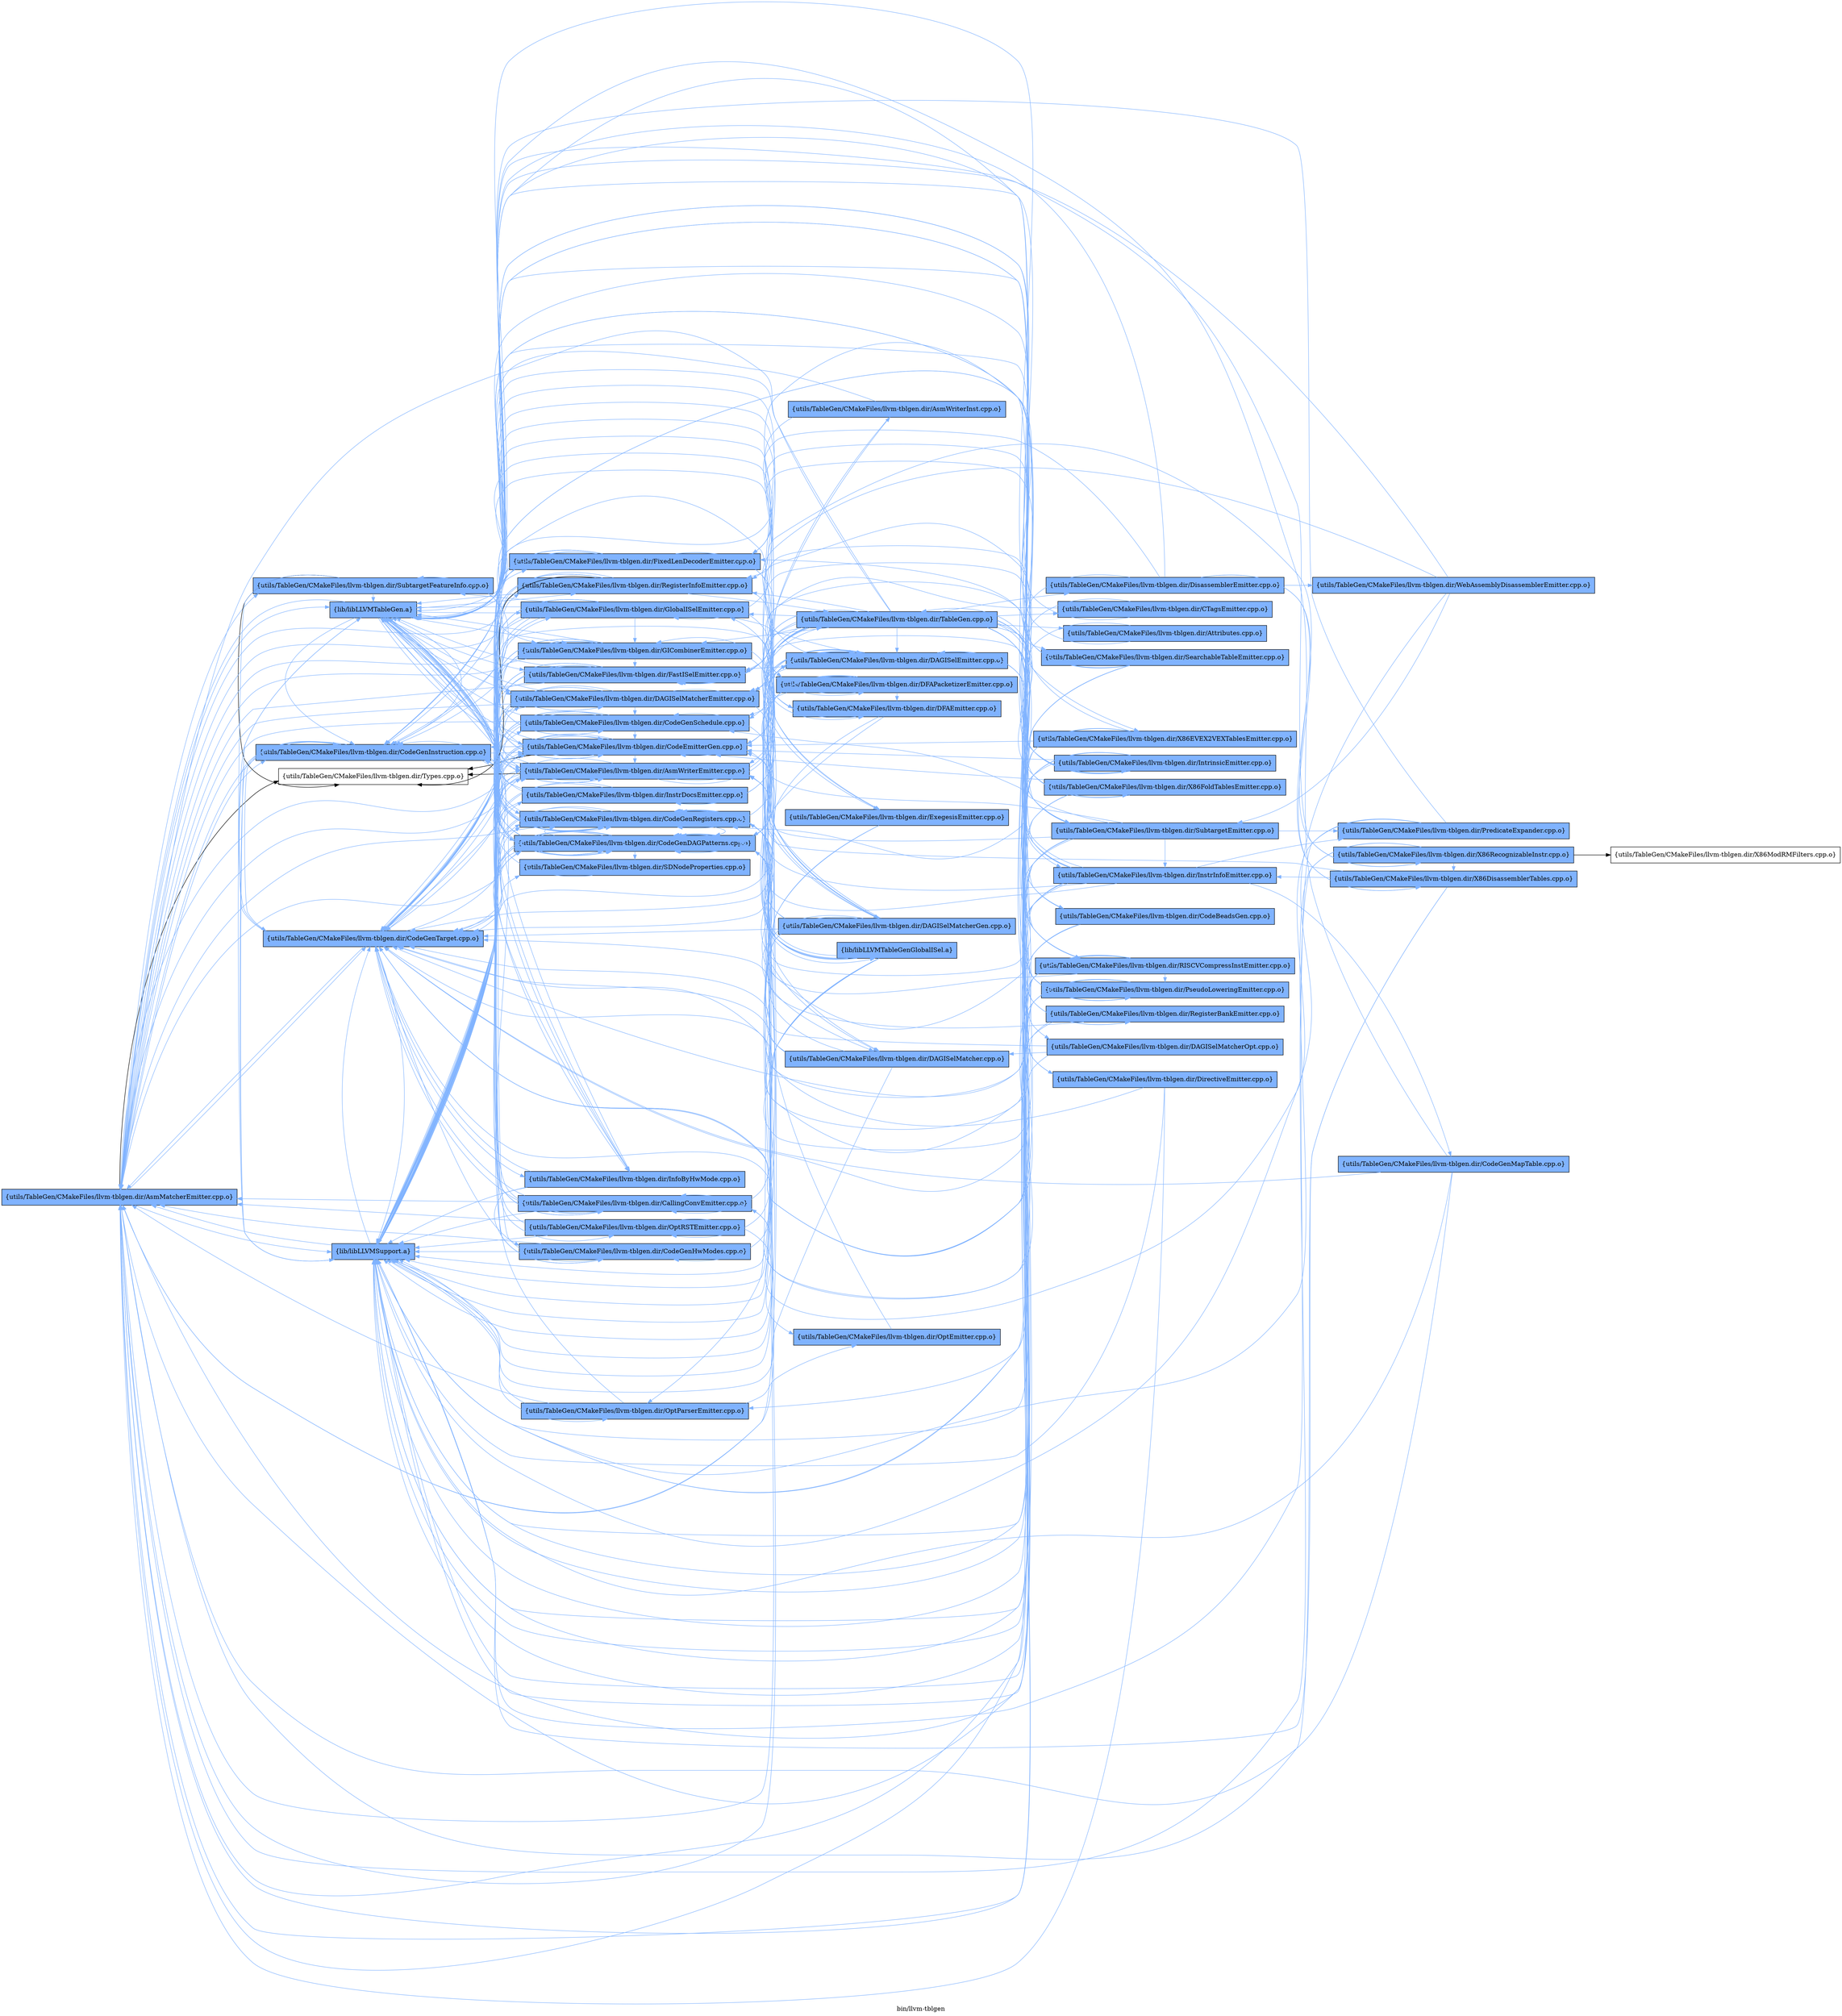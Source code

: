 digraph "bin/llvm-tblgen" {
	label="bin/llvm-tblgen";
	rankdir=LR;
	{ rank=same; Node0x5579d9d20c48;  }
	{ rank=same; Node0x5579d9d220e8; Node0x5579d9d209c8; Node0x5579d9d214b8; Node0x5579d9d20478; Node0x5579d9d20f68; Node0x5579d9d22638;  }
	{ rank=same; Node0x5579d9d24118; Node0x5579d9d1f938; Node0x5579d9d22db8; Node0x5579d9d22818; Node0x5579d9d24168; Node0x5579d9d20ce8; Node0x5579d9d20dd8; Node0x5579d9d238f8; Node0x5579d9d218c8; Node0x5579d9d1fc08; Node0x5579d9d205b8; Node0x5579d9d1f488; Node0x5579d9d21e68; Node0x5579d9d242a8; Node0x5579d9d1f528; Node0x5579d9d1ff28; Node0x5579d9d1fcf8; Node0x5579d9d1f7a8;  }
	{ rank=same; Node0x5579d9d22408; Node0x5579d9d1f9d8; Node0x5579d9d23178; Node0x5579d9d21148; Node0x5579d9d20388; Node0x5579d9d201a8; Node0x5579d9d210f8; Node0x5579d9d22bd8; Node0x5579d9d21918; Node0x5579d9d1fc58;  }
	{ rank=same; Node0x5579d9d22b88; Node0x5579d9d22ef8; Node0x5579d9d20b58; Node0x5579d9d20338; Node0x5579d9d21378; Node0x5579d9d23b78; Node0x5579d9d20a18; Node0x5579d9d22688; Node0x5579d9d22ea8; Node0x5579d9d210a8; Node0x5579d9d208d8; Node0x5579d9d23308; Node0x5579d9d23f88; Node0x5579d9d215a8; Node0x5579d9d20158;  }
	{ rank=same; Node0x5579d9d1fd98; Node0x5579d9d21dc8; Node0x5579d9d22a98; Node0x5579d9d21e18; Node0x5579d9d21698;  }

	Node0x5579d9d20c48 [shape=record,shape=box,group=1,style=filled,fillcolor="0.600000 0.5 1",label="{utils/TableGen/CMakeFiles/llvm-tblgen.dir/AsmMatcherEmitter.cpp.o}"];
	Node0x5579d9d20c48 -> Node0x5579d9d220e8[color="0.600000 0.5 1"];
	Node0x5579d9d20c48 -> Node0x5579d9d209c8[color="0.600000 0.5 1"];
	Node0x5579d9d20c48 -> Node0x5579d9d214b8[color="0.600000 0.5 1"];
	Node0x5579d9d20c48 -> Node0x5579d9d20478;
	Node0x5579d9d20c48 -> Node0x5579d9d20f68[color="0.600000 0.5 1"];
	Node0x5579d9d20c48 -> Node0x5579d9d22638[color="0.600000 0.5 1"];
	Node0x5579d9d220e8 [shape=record,shape=box,group=1,style=filled,fillcolor="0.600000 0.5 1",label="{utils/TableGen/CMakeFiles/llvm-tblgen.dir/CodeGenInstruction.cpp.o}"];
	Node0x5579d9d220e8 -> Node0x5579d9d20c48[color="0.600000 0.5 1"];
	Node0x5579d9d220e8 -> Node0x5579d9d24118[color="0.600000 0.5 1"];
	Node0x5579d9d220e8 -> Node0x5579d9d1f938[color="0.600000 0.5 1"];
	Node0x5579d9d220e8 -> Node0x5579d9d22db8[color="0.600000 0.5 1"];
	Node0x5579d9d220e8 -> Node0x5579d9d209c8[color="0.600000 0.5 1"];
	Node0x5579d9d220e8 -> Node0x5579d9d20f68[color="0.600000 0.5 1"];
	Node0x5579d9d220e8 -> Node0x5579d9d22638[color="0.600000 0.5 1"];
	Node0x5579d9d209c8 [shape=record,shape=box,group=1,style=filled,fillcolor="0.600000 0.5 1",label="{utils/TableGen/CMakeFiles/llvm-tblgen.dir/CodeGenTarget.cpp.o}"];
	Node0x5579d9d209c8 -> Node0x5579d9d20c48[color="0.600000 0.5 1"];
	Node0x5579d9d209c8 -> Node0x5579d9d22818[color="0.600000 0.5 1"];
	Node0x5579d9d209c8 -> Node0x5579d9d24118[color="0.600000 0.5 1"];
	Node0x5579d9d209c8 -> Node0x5579d9d1f938[color="0.600000 0.5 1"];
	Node0x5579d9d209c8 -> Node0x5579d9d24168[color="0.600000 0.5 1"];
	Node0x5579d9d209c8 -> Node0x5579d9d220e8[color="0.600000 0.5 1"];
	Node0x5579d9d209c8 -> Node0x5579d9d22db8[color="0.600000 0.5 1"];
	Node0x5579d9d209c8 -> Node0x5579d9d20ce8[color="0.600000 0.5 1"];
	Node0x5579d9d209c8 -> Node0x5579d9d20dd8[color="0.600000 0.5 1"];
	Node0x5579d9d209c8 -> Node0x5579d9d238f8[color="0.600000 0.5 1"];
	Node0x5579d9d209c8 -> Node0x5579d9d20f68[color="0.600000 0.5 1"];
	Node0x5579d9d209c8 -> Node0x5579d9d22638[color="0.600000 0.5 1"];
	Node0x5579d9d214b8 [shape=record,shape=box,group=1,style=filled,fillcolor="0.600000 0.5 1",label="{utils/TableGen/CMakeFiles/llvm-tblgen.dir/SubtargetFeatureInfo.cpp.o}"];
	Node0x5579d9d214b8 -> Node0x5579d9d218c8[color="0.600000 0.5 1"];
	Node0x5579d9d214b8 -> Node0x5579d9d20478;
	Node0x5579d9d214b8 -> Node0x5579d9d20f68[color="0.600000 0.5 1"];
	Node0x5579d9d214b8 -> Node0x5579d9d22638[color="0.600000 0.5 1"];
	Node0x5579d9d20478 [shape=record,shape=box,group=0,label="{utils/TableGen/CMakeFiles/llvm-tblgen.dir/Types.cpp.o}"];
	Node0x5579d9d20f68 [shape=record,shape=box,group=1,style=filled,fillcolor="0.600000 0.5 1",label="{lib/libLLVMSupport.a}"];
	Node0x5579d9d20f68 -> Node0x5579d9d20c48[color="0.600000 0.5 1"];
	Node0x5579d9d20f68 -> Node0x5579d9d22db8[color="0.600000 0.5 1"];
	Node0x5579d9d20f68 -> Node0x5579d9d209c8[color="0.600000 0.5 1"];
	Node0x5579d9d20f68 -> Node0x5579d9d1fc08[color="0.600000 0.5 1"];
	Node0x5579d9d20f68 -> Node0x5579d9d205b8[color="0.600000 0.5 1"];
	Node0x5579d9d20f68 -> Node0x5579d9d1f488[color="0.600000 0.5 1"];
	Node0x5579d9d20f68 -> Node0x5579d9d218c8[color="0.600000 0.5 1"];
	Node0x5579d9d20f68 -> Node0x5579d9d1f938[color="0.600000 0.5 1"];
	Node0x5579d9d20f68 -> Node0x5579d9d24118[color="0.600000 0.5 1"];
	Node0x5579d9d20f68 -> Node0x5579d9d21e68[color="0.600000 0.5 1"];
	Node0x5579d9d20f68 -> Node0x5579d9d242a8[color="0.600000 0.5 1"];
	Node0x5579d9d22638 [shape=record,shape=box,group=1,style=filled,fillcolor="0.600000 0.5 1",label="{lib/libLLVMTableGen.a}"];
	Node0x5579d9d22638 -> Node0x5579d9d218c8[color="0.600000 0.5 1"];
	Node0x5579d9d22638 -> Node0x5579d9d20f68[color="0.600000 0.5 1"];
	Node0x5579d9d22638 -> Node0x5579d9d220e8[color="0.600000 0.5 1"];
	Node0x5579d9d22638 -> Node0x5579d9d20c48[color="0.600000 0.5 1"];
	Node0x5579d9d22638 -> Node0x5579d9d22db8[color="0.600000 0.5 1"];
	Node0x5579d9d22638 -> Node0x5579d9d1fc08[color="0.600000 0.5 1"];
	Node0x5579d9d22638 -> Node0x5579d9d1f528[color="0.600000 0.5 1"];
	Node0x5579d9d22638 -> Node0x5579d9d1ff28[color="0.600000 0.5 1"];
	Node0x5579d9d22638 -> Node0x5579d9d205b8[color="0.600000 0.5 1"];
	Node0x5579d9d22638 -> Node0x5579d9d24118[color="0.600000 0.5 1"];
	Node0x5579d9d22638 -> Node0x5579d9d1f938[color="0.600000 0.5 1"];
	Node0x5579d9d22638 -> Node0x5579d9d1fcf8[color="0.600000 0.5 1"];
	Node0x5579d9d22638 -> Node0x5579d9d21e68[color="0.600000 0.5 1"];
	Node0x5579d9d22638 -> Node0x5579d9d1f7a8[color="0.600000 0.5 1"];
	Node0x5579d9d218c8 [shape=record,shape=box,group=1,style=filled,fillcolor="0.600000 0.5 1",label="{utils/TableGen/CMakeFiles/llvm-tblgen.dir/AsmWriterEmitter.cpp.o}"];
	Node0x5579d9d218c8 -> Node0x5579d9d20c48[color="0.600000 0.5 1"];
	Node0x5579d9d218c8 -> Node0x5579d9d22408[color="0.600000 0.5 1"];
	Node0x5579d9d218c8 -> Node0x5579d9d220e8[color="0.600000 0.5 1"];
	Node0x5579d9d218c8 -> Node0x5579d9d22db8[color="0.600000 0.5 1"];
	Node0x5579d9d218c8 -> Node0x5579d9d209c8[color="0.600000 0.5 1"];
	Node0x5579d9d218c8 -> Node0x5579d9d1f9d8[color="0.600000 0.5 1"];
	Node0x5579d9d218c8 -> Node0x5579d9d20478;
	Node0x5579d9d218c8 -> Node0x5579d9d20f68[color="0.600000 0.5 1"];
	Node0x5579d9d218c8 -> Node0x5579d9d22638[color="0.600000 0.5 1"];
	Node0x5579d9d22408 [shape=record,shape=box,group=1,style=filled,fillcolor="0.600000 0.5 1",label="{utils/TableGen/CMakeFiles/llvm-tblgen.dir/AsmWriterInst.cpp.o}"];
	Node0x5579d9d22408 -> Node0x5579d9d20c48[color="0.600000 0.5 1"];
	Node0x5579d9d22408 -> Node0x5579d9d220e8[color="0.600000 0.5 1"];
	Node0x5579d9d22408 -> Node0x5579d9d22638[color="0.600000 0.5 1"];
	Node0x5579d9d22db8 [shape=record,shape=box,group=1,style=filled,fillcolor="0.600000 0.5 1",label="{utils/TableGen/CMakeFiles/llvm-tblgen.dir/CodeGenRegisters.cpp.o}"];
	Node0x5579d9d22db8 -> Node0x5579d9d20c48[color="0.600000 0.5 1"];
	Node0x5579d9d22db8 -> Node0x5579d9d218c8[color="0.600000 0.5 1"];
	Node0x5579d9d22db8 -> Node0x5579d9d24118[color="0.600000 0.5 1"];
	Node0x5579d9d22db8 -> Node0x5579d9d1f938[color="0.600000 0.5 1"];
	Node0x5579d9d22db8 -> Node0x5579d9d20dd8[color="0.600000 0.5 1"];
	Node0x5579d9d22db8 -> Node0x5579d9d20f68[color="0.600000 0.5 1"];
	Node0x5579d9d22db8 -> Node0x5579d9d22638[color="0.600000 0.5 1"];
	Node0x5579d9d1f9d8 [shape=record,shape=box,group=1,style=filled,fillcolor="0.600000 0.5 1",label="{utils/TableGen/CMakeFiles/llvm-tblgen.dir/TableGen.cpp.o}"];
	Node0x5579d9d1f9d8 -> Node0x5579d9d20c48[color="0.600000 0.5 1"];
	Node0x5579d9d1f9d8 -> Node0x5579d9d218c8[color="0.600000 0.5 1"];
	Node0x5579d9d1f9d8 -> Node0x5579d9d22b88[color="0.600000 0.5 1"];
	Node0x5579d9d1f9d8 -> Node0x5579d9d22818[color="0.600000 0.5 1"];
	Node0x5579d9d1f9d8 -> Node0x5579d9d22ef8[color="0.600000 0.5 1"];
	Node0x5579d9d1f9d8 -> Node0x5579d9d24118[color="0.600000 0.5 1"];
	Node0x5579d9d1f9d8 -> Node0x5579d9d209c8[color="0.600000 0.5 1"];
	Node0x5579d9d1f9d8 -> Node0x5579d9d21148[color="0.600000 0.5 1"];
	Node0x5579d9d1f9d8 -> Node0x5579d9d1fc08[color="0.600000 0.5 1"];
	Node0x5579d9d1f9d8 -> Node0x5579d9d21918[color="0.600000 0.5 1"];
	Node0x5579d9d1f9d8 -> Node0x5579d9d210f8[color="0.600000 0.5 1"];
	Node0x5579d9d1f9d8 -> Node0x5579d9d20b58[color="0.600000 0.5 1"];
	Node0x5579d9d1f9d8 -> Node0x5579d9d20338[color="0.600000 0.5 1"];
	Node0x5579d9d1f9d8 -> Node0x5579d9d1fc58[color="0.600000 0.5 1"];
	Node0x5579d9d1f9d8 -> Node0x5579d9d1f528[color="0.600000 0.5 1"];
	Node0x5579d9d1f9d8 -> Node0x5579d9d1ff28[color="0.600000 0.5 1"];
	Node0x5579d9d1f9d8 -> Node0x5579d9d205b8[color="0.600000 0.5 1"];
	Node0x5579d9d1f9d8 -> Node0x5579d9d21378[color="0.600000 0.5 1"];
	Node0x5579d9d1f9d8 -> Node0x5579d9d242a8[color="0.600000 0.5 1"];
	Node0x5579d9d1f9d8 -> Node0x5579d9d23b78[color="0.600000 0.5 1"];
	Node0x5579d9d1f9d8 -> Node0x5579d9d1f488[color="0.600000 0.5 1"];
	Node0x5579d9d1f9d8 -> Node0x5579d9d1fcf8[color="0.600000 0.5 1"];
	Node0x5579d9d1f9d8 -> Node0x5579d9d20a18[color="0.600000 0.5 1"];
	Node0x5579d9d1f9d8 -> Node0x5579d9d22688[color="0.600000 0.5 1"];
	Node0x5579d9d1f9d8 -> Node0x5579d9d22ea8[color="0.600000 0.5 1"];
	Node0x5579d9d1f9d8 -> Node0x5579d9d21e68[color="0.600000 0.5 1"];
	Node0x5579d9d1f9d8 -> Node0x5579d9d210a8[color="0.600000 0.5 1"];
	Node0x5579d9d1f9d8 -> Node0x5579d9d208d8[color="0.600000 0.5 1"];
	Node0x5579d9d1f9d8 -> Node0x5579d9d23308[color="0.600000 0.5 1"];
	Node0x5579d9d1f9d8 -> Node0x5579d9d23f88[color="0.600000 0.5 1"];
	Node0x5579d9d1f9d8 -> Node0x5579d9d215a8[color="0.600000 0.5 1"];
	Node0x5579d9d1f9d8 -> Node0x5579d9d20f68[color="0.600000 0.5 1"];
	Node0x5579d9d1f9d8 -> Node0x5579d9d22638[color="0.600000 0.5 1"];
	Node0x5579d9d22b88 [shape=record,shape=box,group=1,style=filled,fillcolor="0.600000 0.5 1",label="{utils/TableGen/CMakeFiles/llvm-tblgen.dir/Attributes.cpp.o}"];
	Node0x5579d9d22b88 -> Node0x5579d9d20f68[color="0.600000 0.5 1"];
	Node0x5579d9d22b88 -> Node0x5579d9d22638[color="0.600000 0.5 1"];
	Node0x5579d9d22818 [shape=record,shape=box,group=1,style=filled,fillcolor="0.600000 0.5 1",label="{utils/TableGen/CMakeFiles/llvm-tblgen.dir/CallingConvEmitter.cpp.o}"];
	Node0x5579d9d22818 -> Node0x5579d9d20c48[color="0.600000 0.5 1"];
	Node0x5579d9d22818 -> Node0x5579d9d209c8[color="0.600000 0.5 1"];
	Node0x5579d9d22818 -> Node0x5579d9d20f68[color="0.600000 0.5 1"];
	Node0x5579d9d22818 -> Node0x5579d9d22638[color="0.600000 0.5 1"];
	Node0x5579d9d22ef8 [shape=record,shape=box,group=1,style=filled,fillcolor="0.600000 0.5 1",label="{utils/TableGen/CMakeFiles/llvm-tblgen.dir/CodeBeadsGen.cpp.o}"];
	Node0x5579d9d22ef8 -> Node0x5579d9d209c8[color="0.600000 0.5 1"];
	Node0x5579d9d22ef8 -> Node0x5579d9d20f68[color="0.600000 0.5 1"];
	Node0x5579d9d22ef8 -> Node0x5579d9d22638[color="0.600000 0.5 1"];
	Node0x5579d9d24118 [shape=record,shape=box,group=1,style=filled,fillcolor="0.600000 0.5 1",label="{utils/TableGen/CMakeFiles/llvm-tblgen.dir/CodeEmitterGen.cpp.o}"];
	Node0x5579d9d24118 -> Node0x5579d9d20c48[color="0.600000 0.5 1"];
	Node0x5579d9d24118 -> Node0x5579d9d218c8[color="0.600000 0.5 1"];
	Node0x5579d9d24118 -> Node0x5579d9d220e8[color="0.600000 0.5 1"];
	Node0x5579d9d24118 -> Node0x5579d9d209c8[color="0.600000 0.5 1"];
	Node0x5579d9d24118 -> Node0x5579d9d20dd8[color="0.600000 0.5 1"];
	Node0x5579d9d24118 -> Node0x5579d9d214b8[color="0.600000 0.5 1"];
	Node0x5579d9d24118 -> Node0x5579d9d20478;
	Node0x5579d9d24118 -> Node0x5579d9d20f68[color="0.600000 0.5 1"];
	Node0x5579d9d24118 -> Node0x5579d9d22638[color="0.600000 0.5 1"];
	Node0x5579d9d20dd8 [shape=record,shape=box,group=1,style=filled,fillcolor="0.600000 0.5 1",label="{utils/TableGen/CMakeFiles/llvm-tblgen.dir/InfoByHwMode.cpp.o}"];
	Node0x5579d9d20dd8 -> Node0x5579d9d24168[color="0.600000 0.5 1"];
	Node0x5579d9d20dd8 -> Node0x5579d9d209c8[color="0.600000 0.5 1"];
	Node0x5579d9d20dd8 -> Node0x5579d9d20f68[color="0.600000 0.5 1"];
	Node0x5579d9d20dd8 -> Node0x5579d9d22638[color="0.600000 0.5 1"];
	Node0x5579d9d1f938 [shape=record,shape=box,group=1,style=filled,fillcolor="0.600000 0.5 1",label="{utils/TableGen/CMakeFiles/llvm-tblgen.dir/CodeGenDAGPatterns.cpp.o}"];
	Node0x5579d9d1f938 -> Node0x5579d9d20c48[color="0.600000 0.5 1"];
	Node0x5579d9d1f938 -> Node0x5579d9d218c8[color="0.600000 0.5 1"];
	Node0x5579d9d1f938 -> Node0x5579d9d22818[color="0.600000 0.5 1"];
	Node0x5579d9d1f938 -> Node0x5579d9d24118[color="0.600000 0.5 1"];
	Node0x5579d9d1f938 -> Node0x5579d9d220e8[color="0.600000 0.5 1"];
	Node0x5579d9d1f938 -> Node0x5579d9d22db8[color="0.600000 0.5 1"];
	Node0x5579d9d1f938 -> Node0x5579d9d209c8[color="0.600000 0.5 1"];
	Node0x5579d9d1f938 -> Node0x5579d9d20dd8[color="0.600000 0.5 1"];
	Node0x5579d9d1f938 -> Node0x5579d9d238f8[color="0.600000 0.5 1"];
	Node0x5579d9d1f938 -> Node0x5579d9d20f68[color="0.600000 0.5 1"];
	Node0x5579d9d1f938 -> Node0x5579d9d22638[color="0.600000 0.5 1"];
	Node0x5579d9d238f8 [shape=record,shape=box,group=1,style=filled,fillcolor="0.600000 0.5 1",label="{utils/TableGen/CMakeFiles/llvm-tblgen.dir/SDNodeProperties.cpp.o}"];
	Node0x5579d9d238f8 -> Node0x5579d9d22638[color="0.600000 0.5 1"];
	Node0x5579d9d24168 [shape=record,shape=box,group=1,style=filled,fillcolor="0.600000 0.5 1",label="{utils/TableGen/CMakeFiles/llvm-tblgen.dir/CodeGenHwModes.cpp.o}"];
	Node0x5579d9d24168 -> Node0x5579d9d20c48[color="0.600000 0.5 1"];
	Node0x5579d9d24168 -> Node0x5579d9d20f68[color="0.600000 0.5 1"];
	Node0x5579d9d24168 -> Node0x5579d9d22638[color="0.600000 0.5 1"];
	Node0x5579d9d21e18 [shape=record,shape=box,group=1,style=filled,fillcolor="0.600000 0.5 1",label="{utils/TableGen/CMakeFiles/llvm-tblgen.dir/CodeGenMapTable.cpp.o}"];
	Node0x5579d9d21e18 -> Node0x5579d9d20c48[color="0.600000 0.5 1"];
	Node0x5579d9d21e18 -> Node0x5579d9d209c8[color="0.600000 0.5 1"];
	Node0x5579d9d21e18 -> Node0x5579d9d20f68[color="0.600000 0.5 1"];
	Node0x5579d9d21e18 -> Node0x5579d9d22638[color="0.600000 0.5 1"];
	Node0x5579d9d20ce8 [shape=record,shape=box,group=1,style=filled,fillcolor="0.600000 0.5 1",label="{utils/TableGen/CMakeFiles/llvm-tblgen.dir/CodeGenSchedule.cpp.o}"];
	Node0x5579d9d20ce8 -> Node0x5579d9d20c48[color="0.600000 0.5 1"];
	Node0x5579d9d20ce8 -> Node0x5579d9d218c8[color="0.600000 0.5 1"];
	Node0x5579d9d20ce8 -> Node0x5579d9d22818[color="0.600000 0.5 1"];
	Node0x5579d9d20ce8 -> Node0x5579d9d24118[color="0.600000 0.5 1"];
	Node0x5579d9d20ce8 -> Node0x5579d9d1f938[color="0.600000 0.5 1"];
	Node0x5579d9d20ce8 -> Node0x5579d9d22db8[color="0.600000 0.5 1"];
	Node0x5579d9d20ce8 -> Node0x5579d9d209c8[color="0.600000 0.5 1"];
	Node0x5579d9d20ce8 -> Node0x5579d9d20f68[color="0.600000 0.5 1"];
	Node0x5579d9d20ce8 -> Node0x5579d9d22638[color="0.600000 0.5 1"];
	Node0x5579d9d21148 [shape=record,shape=box,group=1,style=filled,fillcolor="0.600000 0.5 1",label="{utils/TableGen/CMakeFiles/llvm-tblgen.dir/DAGISelEmitter.cpp.o}"];
	Node0x5579d9d21148 -> Node0x5579d9d24118[color="0.600000 0.5 1"];
	Node0x5579d9d21148 -> Node0x5579d9d1f938[color="0.600000 0.5 1"];
	Node0x5579d9d21148 -> Node0x5579d9d209c8[color="0.600000 0.5 1"];
	Node0x5579d9d21148 -> Node0x5579d9d1fc08[color="0.600000 0.5 1"];
	Node0x5579d9d21148 -> Node0x5579d9d20388[color="0.600000 0.5 1"];
	Node0x5579d9d21148 -> Node0x5579d9d20158[color="0.600000 0.5 1"];
	Node0x5579d9d21148 -> Node0x5579d9d23178[color="0.600000 0.5 1"];
	Node0x5579d9d21148 -> Node0x5579d9d20f68[color="0.600000 0.5 1"];
	Node0x5579d9d21148 -> Node0x5579d9d22638[color="0.600000 0.5 1"];
	Node0x5579d9d1fc08 [shape=record,shape=box,group=1,style=filled,fillcolor="0.600000 0.5 1",label="{utils/TableGen/CMakeFiles/llvm-tblgen.dir/DAGISelMatcherEmitter.cpp.o}"];
	Node0x5579d9d1fc08 -> Node0x5579d9d20c48[color="0.600000 0.5 1"];
	Node0x5579d9d1fc08 -> Node0x5579d9d218c8[color="0.600000 0.5 1"];
	Node0x5579d9d1fc08 -> Node0x5579d9d1f938[color="0.600000 0.5 1"];
	Node0x5579d9d1fc08 -> Node0x5579d9d24168[color="0.600000 0.5 1"];
	Node0x5579d9d1fc08 -> Node0x5579d9d20ce8[color="0.600000 0.5 1"];
	Node0x5579d9d1fc08 -> Node0x5579d9d209c8[color="0.600000 0.5 1"];
	Node0x5579d9d1fc08 -> Node0x5579d9d23178[color="0.600000 0.5 1"];
	Node0x5579d9d1fc08 -> Node0x5579d9d20f68[color="0.600000 0.5 1"];
	Node0x5579d9d1fc08 -> Node0x5579d9d22638[color="0.600000 0.5 1"];
	Node0x5579d9d20388 [shape=record,shape=box,group=1,style=filled,fillcolor="0.600000 0.5 1",label="{utils/TableGen/CMakeFiles/llvm-tblgen.dir/DAGISelMatcherGen.cpp.o}"];
	Node0x5579d9d20388 -> Node0x5579d9d20c48[color="0.600000 0.5 1"];
	Node0x5579d9d20388 -> Node0x5579d9d24118[color="0.600000 0.5 1"];
	Node0x5579d9d20388 -> Node0x5579d9d1f938[color="0.600000 0.5 1"];
	Node0x5579d9d20388 -> Node0x5579d9d220e8[color="0.600000 0.5 1"];
	Node0x5579d9d20388 -> Node0x5579d9d22db8[color="0.600000 0.5 1"];
	Node0x5579d9d20388 -> Node0x5579d9d209c8[color="0.600000 0.5 1"];
	Node0x5579d9d20388 -> Node0x5579d9d21148[color="0.600000 0.5 1"];
	Node0x5579d9d20388 -> Node0x5579d9d23178[color="0.600000 0.5 1"];
	Node0x5579d9d20388 -> Node0x5579d9d20f68[color="0.600000 0.5 1"];
	Node0x5579d9d20388 -> Node0x5579d9d22638[color="0.600000 0.5 1"];
	Node0x5579d9d20158 [shape=record,shape=box,group=1,style=filled,fillcolor="0.600000 0.5 1",label="{utils/TableGen/CMakeFiles/llvm-tblgen.dir/DAGISelMatcherOpt.cpp.o}"];
	Node0x5579d9d20158 -> Node0x5579d9d1f938[color="0.600000 0.5 1"];
	Node0x5579d9d20158 -> Node0x5579d9d23178[color="0.600000 0.5 1"];
	Node0x5579d9d20158 -> Node0x5579d9d20f68[color="0.600000 0.5 1"];
	Node0x5579d9d23178 [shape=record,shape=box,group=1,style=filled,fillcolor="0.600000 0.5 1",label="{utils/TableGen/CMakeFiles/llvm-tblgen.dir/DAGISelMatcher.cpp.o}"];
	Node0x5579d9d23178 -> Node0x5579d9d1f938[color="0.600000 0.5 1"];
	Node0x5579d9d23178 -> Node0x5579d9d22db8[color="0.600000 0.5 1"];
	Node0x5579d9d23178 -> Node0x5579d9d209c8[color="0.600000 0.5 1"];
	Node0x5579d9d23178 -> Node0x5579d9d20f68[color="0.600000 0.5 1"];
	Node0x5579d9d21918 [shape=record,shape=box,group=1,style=filled,fillcolor="0.600000 0.5 1",label="{utils/TableGen/CMakeFiles/llvm-tblgen.dir/DFAEmitter.cpp.o}"];
	Node0x5579d9d21918 -> Node0x5579d9d1f938[color="0.600000 0.5 1"];
	Node0x5579d9d21918 -> Node0x5579d9d20f68[color="0.600000 0.5 1"];
	Node0x5579d9d21918 -> Node0x5579d9d22638[color="0.600000 0.5 1"];
	Node0x5579d9d210f8 [shape=record,shape=box,group=1,style=filled,fillcolor="0.600000 0.5 1",label="{utils/TableGen/CMakeFiles/llvm-tblgen.dir/DFAPacketizerEmitter.cpp.o}"];
	Node0x5579d9d210f8 -> Node0x5579d9d1f938[color="0.600000 0.5 1"];
	Node0x5579d9d210f8 -> Node0x5579d9d22db8[color="0.600000 0.5 1"];
	Node0x5579d9d210f8 -> Node0x5579d9d20ce8[color="0.600000 0.5 1"];
	Node0x5579d9d210f8 -> Node0x5579d9d209c8[color="0.600000 0.5 1"];
	Node0x5579d9d210f8 -> Node0x5579d9d21918[color="0.600000 0.5 1"];
	Node0x5579d9d210f8 -> Node0x5579d9d20f68[color="0.600000 0.5 1"];
	Node0x5579d9d210f8 -> Node0x5579d9d22638[color="0.600000 0.5 1"];
	Node0x5579d9d20b58 [shape=record,shape=box,group=1,style=filled,fillcolor="0.600000 0.5 1",label="{utils/TableGen/CMakeFiles/llvm-tblgen.dir/DirectiveEmitter.cpp.o}"];
	Node0x5579d9d20b58 -> Node0x5579d9d20c48[color="0.600000 0.5 1"];
	Node0x5579d9d20b58 -> Node0x5579d9d1f938[color="0.600000 0.5 1"];
	Node0x5579d9d20b58 -> Node0x5579d9d20f68[color="0.600000 0.5 1"];
	Node0x5579d9d20b58 -> Node0x5579d9d22638[color="0.600000 0.5 1"];
	Node0x5579d9d20338 [shape=record,shape=box,group=1,style=filled,fillcolor="0.600000 0.5 1",label="{utils/TableGen/CMakeFiles/llvm-tblgen.dir/DisassemblerEmitter.cpp.o}"];
	Node0x5579d9d20338 -> Node0x5579d9d209c8[color="0.600000 0.5 1"];
	Node0x5579d9d20338 -> Node0x5579d9d1f7a8[color="0.600000 0.5 1"];
	Node0x5579d9d20338 -> Node0x5579d9d1fd98[color="0.600000 0.5 1"];
	Node0x5579d9d20338 -> Node0x5579d9d21dc8[color="0.600000 0.5 1"];
	Node0x5579d9d20338 -> Node0x5579d9d22a98[color="0.600000 0.5 1"];
	Node0x5579d9d20338 -> Node0x5579d9d22638[color="0.600000 0.5 1"];
	Node0x5579d9d1f7a8 [shape=record,shape=box,group=1,style=filled,fillcolor="0.600000 0.5 1",label="{utils/TableGen/CMakeFiles/llvm-tblgen.dir/FixedLenDecoderEmitter.cpp.o}"];
	Node0x5579d9d1f7a8 -> Node0x5579d9d20c48[color="0.600000 0.5 1"];
	Node0x5579d9d1f7a8 -> Node0x5579d9d218c8[color="0.600000 0.5 1"];
	Node0x5579d9d1f7a8 -> Node0x5579d9d22818[color="0.600000 0.5 1"];
	Node0x5579d9d1f7a8 -> Node0x5579d9d24118[color="0.600000 0.5 1"];
	Node0x5579d9d1f7a8 -> Node0x5579d9d220e8[color="0.600000 0.5 1"];
	Node0x5579d9d1f7a8 -> Node0x5579d9d22db8[color="0.600000 0.5 1"];
	Node0x5579d9d1f7a8 -> Node0x5579d9d20ce8[color="0.600000 0.5 1"];
	Node0x5579d9d1f7a8 -> Node0x5579d9d209c8[color="0.600000 0.5 1"];
	Node0x5579d9d1f7a8 -> Node0x5579d9d21918[color="0.600000 0.5 1"];
	Node0x5579d9d1f7a8 -> Node0x5579d9d1fc58[color="0.600000 0.5 1"];
	Node0x5579d9d1f7a8 -> Node0x5579d9d20dd8[color="0.600000 0.5 1"];
	Node0x5579d9d1f7a8 -> Node0x5579d9d20f68[color="0.600000 0.5 1"];
	Node0x5579d9d1f7a8 -> Node0x5579d9d22638[color="0.600000 0.5 1"];
	Node0x5579d9d1fd98 [shape=record,shape=box,group=1,style=filled,fillcolor="0.600000 0.5 1",label="{utils/TableGen/CMakeFiles/llvm-tblgen.dir/X86DisassemblerTables.cpp.o}"];
	Node0x5579d9d1fd98 -> Node0x5579d9d20c48[color="0.600000 0.5 1"];
	Node0x5579d9d1fd98 -> Node0x5579d9d218c8[color="0.600000 0.5 1"];
	Node0x5579d9d1fd98 -> Node0x5579d9d21378[color="0.600000 0.5 1"];
	Node0x5579d9d1fd98 -> Node0x5579d9d21e68[color="0.600000 0.5 1"];
	Node0x5579d9d1fd98 -> Node0x5579d9d20f68[color="0.600000 0.5 1"];
	Node0x5579d9d21dc8 [shape=record,shape=box,group=1,style=filled,fillcolor="0.600000 0.5 1",label="{utils/TableGen/CMakeFiles/llvm-tblgen.dir/X86RecognizableInstr.cpp.o}"];
	Node0x5579d9d21dc8 -> Node0x5579d9d20c48[color="0.600000 0.5 1"];
	Node0x5579d9d21dc8 -> Node0x5579d9d1fd98[color="0.600000 0.5 1"];
	Node0x5579d9d21dc8 -> Node0x5579d9d239e8;
	Node0x5579d9d21dc8 -> Node0x5579d9d20f68[color="0.600000 0.5 1"];
	Node0x5579d9d21dc8 -> Node0x5579d9d22638[color="0.600000 0.5 1"];
	Node0x5579d9d22a98 [shape=record,shape=box,group=1,style=filled,fillcolor="0.600000 0.5 1",label="{utils/TableGen/CMakeFiles/llvm-tblgen.dir/WebAssemblyDisassemblerEmitter.cpp.o}"];
	Node0x5579d9d22a98 -> Node0x5579d9d1f528[color="0.600000 0.5 1"];
	Node0x5579d9d22a98 -> Node0x5579d9d208d8[color="0.600000 0.5 1"];
	Node0x5579d9d22a98 -> Node0x5579d9d20f68[color="0.600000 0.5 1"];
	Node0x5579d9d22a98 -> Node0x5579d9d22638[color="0.600000 0.5 1"];
	Node0x5579d9d1fc58 [shape=record,shape=box,group=1,style=filled,fillcolor="0.600000 0.5 1",label="{utils/TableGen/CMakeFiles/llvm-tblgen.dir/ExegesisEmitter.cpp.o}"];
	Node0x5579d9d1fc58 -> Node0x5579d9d20c48[color="0.600000 0.5 1"];
	Node0x5579d9d1fc58 -> Node0x5579d9d20f68[color="0.600000 0.5 1"];
	Node0x5579d9d1fc58 -> Node0x5579d9d22638[color="0.600000 0.5 1"];
	Node0x5579d9d1f528 [shape=record,shape=box,group=1,style=filled,fillcolor="0.600000 0.5 1",label="{utils/TableGen/CMakeFiles/llvm-tblgen.dir/FastISelEmitter.cpp.o}"];
	Node0x5579d9d1f528 -> Node0x5579d9d20c48[color="0.600000 0.5 1"];
	Node0x5579d9d1f528 -> Node0x5579d9d218c8[color="0.600000 0.5 1"];
	Node0x5579d9d1f528 -> Node0x5579d9d24118[color="0.600000 0.5 1"];
	Node0x5579d9d1f528 -> Node0x5579d9d1f938[color="0.600000 0.5 1"];
	Node0x5579d9d1f528 -> Node0x5579d9d22db8[color="0.600000 0.5 1"];
	Node0x5579d9d1f528 -> Node0x5579d9d209c8[color="0.600000 0.5 1"];
	Node0x5579d9d1f528 -> Node0x5579d9d21148[color="0.600000 0.5 1"];
	Node0x5579d9d1f528 -> Node0x5579d9d20f68[color="0.600000 0.5 1"];
	Node0x5579d9d1f528 -> Node0x5579d9d22638[color="0.600000 0.5 1"];
	Node0x5579d9d1ff28 [shape=record,shape=box,group=1,style=filled,fillcolor="0.600000 0.5 1",label="{utils/TableGen/CMakeFiles/llvm-tblgen.dir/GICombinerEmitter.cpp.o}"];
	Node0x5579d9d1ff28 -> Node0x5579d9d20c48[color="0.600000 0.5 1"];
	Node0x5579d9d1ff28 -> Node0x5579d9d24118[color="0.600000 0.5 1"];
	Node0x5579d9d1ff28 -> Node0x5579d9d1f938[color="0.600000 0.5 1"];
	Node0x5579d9d1ff28 -> Node0x5579d9d220e8[color="0.600000 0.5 1"];
	Node0x5579d9d1ff28 -> Node0x5579d9d22db8[color="0.600000 0.5 1"];
	Node0x5579d9d1ff28 -> Node0x5579d9d209c8[color="0.600000 0.5 1"];
	Node0x5579d9d1ff28 -> Node0x5579d9d1fc08[color="0.600000 0.5 1"];
	Node0x5579d9d1ff28 -> Node0x5579d9d1f528[color="0.600000 0.5 1"];
	Node0x5579d9d1ff28 -> Node0x5579d9d20f68[color="0.600000 0.5 1"];
	Node0x5579d9d1ff28 -> Node0x5579d9d22638[color="0.600000 0.5 1"];
	Node0x5579d9d1ff28 -> Node0x5579d9d22bd8[color="0.600000 0.5 1"];
	Node0x5579d9d22bd8 [shape=record,shape=box,group=1,style=filled,fillcolor="0.600000 0.5 1",label="{lib/libLLVMTableGenGlobalISel.a}"];
	Node0x5579d9d22bd8 -> Node0x5579d9d20f68[color="0.600000 0.5 1"];
	Node0x5579d9d22bd8 -> Node0x5579d9d22638[color="0.600000 0.5 1"];
	Node0x5579d9d22bd8 -> Node0x5579d9d20c48[color="0.600000 0.5 1"];
	Node0x5579d9d22bd8 -> Node0x5579d9d24168[color="0.600000 0.5 1"];
	Node0x5579d9d22bd8 -> Node0x5579d9d1ff28[color="0.600000 0.5 1"];
	Node0x5579d9d22bd8 -> Node0x5579d9d1f938[color="0.600000 0.5 1"];
	Node0x5579d9d22bd8 -> Node0x5579d9d22db8[color="0.600000 0.5 1"];
	Node0x5579d9d22bd8 -> Node0x5579d9d20ce8[color="0.600000 0.5 1"];
	Node0x5579d9d22bd8 -> Node0x5579d9d205b8[color="0.600000 0.5 1"];
	Node0x5579d9d205b8 [shape=record,shape=box,group=1,style=filled,fillcolor="0.600000 0.5 1",label="{utils/TableGen/CMakeFiles/llvm-tblgen.dir/GlobalISelEmitter.cpp.o}"];
	Node0x5579d9d205b8 -> Node0x5579d9d20c48[color="0.600000 0.5 1"];
	Node0x5579d9d205b8 -> Node0x5579d9d218c8[color="0.600000 0.5 1"];
	Node0x5579d9d205b8 -> Node0x5579d9d22818[color="0.600000 0.5 1"];
	Node0x5579d9d205b8 -> Node0x5579d9d24118[color="0.600000 0.5 1"];
	Node0x5579d9d205b8 -> Node0x5579d9d1f938[color="0.600000 0.5 1"];
	Node0x5579d9d205b8 -> Node0x5579d9d24168[color="0.600000 0.5 1"];
	Node0x5579d9d205b8 -> Node0x5579d9d220e8[color="0.600000 0.5 1"];
	Node0x5579d9d205b8 -> Node0x5579d9d22db8[color="0.600000 0.5 1"];
	Node0x5579d9d205b8 -> Node0x5579d9d20ce8[color="0.600000 0.5 1"];
	Node0x5579d9d205b8 -> Node0x5579d9d209c8[color="0.600000 0.5 1"];
	Node0x5579d9d205b8 -> Node0x5579d9d21148[color="0.600000 0.5 1"];
	Node0x5579d9d205b8 -> Node0x5579d9d1fc08[color="0.600000 0.5 1"];
	Node0x5579d9d205b8 -> Node0x5579d9d20388[color="0.600000 0.5 1"];
	Node0x5579d9d205b8 -> Node0x5579d9d1ff28[color="0.600000 0.5 1"];
	Node0x5579d9d205b8 -> Node0x5579d9d214b8[color="0.600000 0.5 1"];
	Node0x5579d9d205b8 -> Node0x5579d9d20f68[color="0.600000 0.5 1"];
	Node0x5579d9d205b8 -> Node0x5579d9d22638[color="0.600000 0.5 1"];
	Node0x5579d9d21378 [shape=record,shape=box,group=1,style=filled,fillcolor="0.600000 0.5 1",label="{utils/TableGen/CMakeFiles/llvm-tblgen.dir/InstrInfoEmitter.cpp.o}"];
	Node0x5579d9d21378 -> Node0x5579d9d20c48[color="0.600000 0.5 1"];
	Node0x5579d9d21378 -> Node0x5579d9d218c8[color="0.600000 0.5 1"];
	Node0x5579d9d21378 -> Node0x5579d9d1f938[color="0.600000 0.5 1"];
	Node0x5579d9d21378 -> Node0x5579d9d21e18[color="0.600000 0.5 1"];
	Node0x5579d9d21378 -> Node0x5579d9d22db8[color="0.600000 0.5 1"];
	Node0x5579d9d21378 -> Node0x5579d9d20ce8[color="0.600000 0.5 1"];
	Node0x5579d9d21378 -> Node0x5579d9d209c8[color="0.600000 0.5 1"];
	Node0x5579d9d21378 -> Node0x5579d9d21148[color="0.600000 0.5 1"];
	Node0x5579d9d21378 -> Node0x5579d9d1f528[color="0.600000 0.5 1"];
	Node0x5579d9d21378 -> Node0x5579d9d21698[color="0.600000 0.5 1"];
	Node0x5579d9d21378 -> Node0x5579d9d1f9d8[color="0.600000 0.5 1"];
	Node0x5579d9d21378 -> Node0x5579d9d20f68[color="0.600000 0.5 1"];
	Node0x5579d9d21378 -> Node0x5579d9d22638[color="0.600000 0.5 1"];
	Node0x5579d9d21698 [shape=record,shape=box,group=1,style=filled,fillcolor="0.600000 0.5 1",label="{utils/TableGen/CMakeFiles/llvm-tblgen.dir/PredicateExpander.cpp.o}"];
	Node0x5579d9d21698 -> Node0x5579d9d22818[color="0.600000 0.5 1"];
	Node0x5579d9d21698 -> Node0x5579d9d20f68[color="0.600000 0.5 1"];
	Node0x5579d9d21698 -> Node0x5579d9d22638[color="0.600000 0.5 1"];
	Node0x5579d9d242a8 [shape=record,shape=box,group=1,style=filled,fillcolor="0.600000 0.5 1",label="{utils/TableGen/CMakeFiles/llvm-tblgen.dir/InstrDocsEmitter.cpp.o}"];
	Node0x5579d9d242a8 -> Node0x5579d9d1f938[color="0.600000 0.5 1"];
	Node0x5579d9d242a8 -> Node0x5579d9d220e8[color="0.600000 0.5 1"];
	Node0x5579d9d242a8 -> Node0x5579d9d209c8[color="0.600000 0.5 1"];
	Node0x5579d9d242a8 -> Node0x5579d9d21148[color="0.600000 0.5 1"];
	Node0x5579d9d242a8 -> Node0x5579d9d20f68[color="0.600000 0.5 1"];
	Node0x5579d9d242a8 -> Node0x5579d9d22638[color="0.600000 0.5 1"];
	Node0x5579d9d23b78 [shape=record,shape=box,group=1,style=filled,fillcolor="0.600000 0.5 1",label="{utils/TableGen/CMakeFiles/llvm-tblgen.dir/IntrinsicEmitter.cpp.o}"];
	Node0x5579d9d23b78 -> Node0x5579d9d20c48[color="0.600000 0.5 1"];
	Node0x5579d9d23b78 -> Node0x5579d9d24118[color="0.600000 0.5 1"];
	Node0x5579d9d23b78 -> Node0x5579d9d22db8[color="0.600000 0.5 1"];
	Node0x5579d9d23b78 -> Node0x5579d9d209c8[color="0.600000 0.5 1"];
	Node0x5579d9d23b78 -> Node0x5579d9d1f528[color="0.600000 0.5 1"];
	Node0x5579d9d23b78 -> Node0x5579d9d1f7a8[color="0.600000 0.5 1"];
	Node0x5579d9d23b78 -> Node0x5579d9d20f68[color="0.600000 0.5 1"];
	Node0x5579d9d23b78 -> Node0x5579d9d22638[color="0.600000 0.5 1"];
	Node0x5579d9d201a8 [shape=record,shape=box,group=1,style=filled,fillcolor="0.600000 0.5 1",label="{utils/TableGen/CMakeFiles/llvm-tblgen.dir/OptEmitter.cpp.o}"];
	Node0x5579d9d201a8 -> Node0x5579d9d22638[color="0.600000 0.5 1"];
	Node0x5579d9d1f488 [shape=record,shape=box,group=1,style=filled,fillcolor="0.600000 0.5 1",label="{utils/TableGen/CMakeFiles/llvm-tblgen.dir/OptParserEmitter.cpp.o}"];
	Node0x5579d9d1f488 -> Node0x5579d9d20c48[color="0.600000 0.5 1"];
	Node0x5579d9d1f488 -> Node0x5579d9d201a8[color="0.600000 0.5 1"];
	Node0x5579d9d1f488 -> Node0x5579d9d20f68[color="0.600000 0.5 1"];
	Node0x5579d9d1f488 -> Node0x5579d9d22638[color="0.600000 0.5 1"];
	Node0x5579d9d1fcf8 [shape=record,shape=box,group=1,style=filled,fillcolor="0.600000 0.5 1",label="{utils/TableGen/CMakeFiles/llvm-tblgen.dir/OptRSTEmitter.cpp.o}"];
	Node0x5579d9d1fcf8 -> Node0x5579d9d20c48[color="0.600000 0.5 1"];
	Node0x5579d9d1fcf8 -> Node0x5579d9d201a8[color="0.600000 0.5 1"];
	Node0x5579d9d1fcf8 -> Node0x5579d9d20f68[color="0.600000 0.5 1"];
	Node0x5579d9d1fcf8 -> Node0x5579d9d22638[color="0.600000 0.5 1"];
	Node0x5579d9d20a18 [shape=record,shape=box,group=1,style=filled,fillcolor="0.600000 0.5 1",label="{utils/TableGen/CMakeFiles/llvm-tblgen.dir/PseudoLoweringEmitter.cpp.o}"];
	Node0x5579d9d20a18 -> Node0x5579d9d20c48[color="0.600000 0.5 1"];
	Node0x5579d9d20a18 -> Node0x5579d9d220e8[color="0.600000 0.5 1"];
	Node0x5579d9d20a18 -> Node0x5579d9d209c8[color="0.600000 0.5 1"];
	Node0x5579d9d20a18 -> Node0x5579d9d1f7a8[color="0.600000 0.5 1"];
	Node0x5579d9d20a18 -> Node0x5579d9d20f68[color="0.600000 0.5 1"];
	Node0x5579d9d20a18 -> Node0x5579d9d22638[color="0.600000 0.5 1"];
	Node0x5579d9d22688 [shape=record,shape=box,group=1,style=filled,fillcolor="0.600000 0.5 1",label="{utils/TableGen/CMakeFiles/llvm-tblgen.dir/RISCVCompressInstEmitter.cpp.o}"];
	Node0x5579d9d22688 -> Node0x5579d9d20c48[color="0.600000 0.5 1"];
	Node0x5579d9d22688 -> Node0x5579d9d220e8[color="0.600000 0.5 1"];
	Node0x5579d9d22688 -> Node0x5579d9d22db8[color="0.600000 0.5 1"];
	Node0x5579d9d22688 -> Node0x5579d9d209c8[color="0.600000 0.5 1"];
	Node0x5579d9d22688 -> Node0x5579d9d1f488[color="0.600000 0.5 1"];
	Node0x5579d9d22688 -> Node0x5579d9d20a18[color="0.600000 0.5 1"];
	Node0x5579d9d22688 -> Node0x5579d9d20f68[color="0.600000 0.5 1"];
	Node0x5579d9d22688 -> Node0x5579d9d22638[color="0.600000 0.5 1"];
	Node0x5579d9d22ea8 [shape=record,shape=box,group=1,style=filled,fillcolor="0.600000 0.5 1",label="{utils/TableGen/CMakeFiles/llvm-tblgen.dir/RegisterBankEmitter.cpp.o}"];
	Node0x5579d9d22ea8 -> Node0x5579d9d22db8[color="0.600000 0.5 1"];
	Node0x5579d9d22ea8 -> Node0x5579d9d209c8[color="0.600000 0.5 1"];
	Node0x5579d9d22ea8 -> Node0x5579d9d20f68[color="0.600000 0.5 1"];
	Node0x5579d9d22ea8 -> Node0x5579d9d22638[color="0.600000 0.5 1"];
	Node0x5579d9d21e68 [shape=record,shape=box,group=1,style=filled,fillcolor="0.600000 0.5 1",label="{utils/TableGen/CMakeFiles/llvm-tblgen.dir/RegisterInfoEmitter.cpp.o}"];
	Node0x5579d9d21e68 -> Node0x5579d9d20c48[color="0.600000 0.5 1"];
	Node0x5579d9d21e68 -> Node0x5579d9d218c8[color="0.600000 0.5 1"];
	Node0x5579d9d21e68 -> Node0x5579d9d22db8[color="0.600000 0.5 1"];
	Node0x5579d9d21e68 -> Node0x5579d9d209c8[color="0.600000 0.5 1"];
	Node0x5579d9d21e68 -> Node0x5579d9d1fc08[color="0.600000 0.5 1"];
	Node0x5579d9d21e68 -> Node0x5579d9d210f8[color="0.600000 0.5 1"];
	Node0x5579d9d21e68 -> Node0x5579d9d1ff28[color="0.600000 0.5 1"];
	Node0x5579d9d21e68 -> Node0x5579d9d1f9d8[color="0.600000 0.5 1"];
	Node0x5579d9d21e68 -> Node0x5579d9d20478;
	Node0x5579d9d21e68 -> Node0x5579d9d20f68[color="0.600000 0.5 1"];
	Node0x5579d9d21e68 -> Node0x5579d9d22638[color="0.600000 0.5 1"];
	Node0x5579d9d210a8 [shape=record,shape=box,group=1,style=filled,fillcolor="0.600000 0.5 1",label="{utils/TableGen/CMakeFiles/llvm-tblgen.dir/SearchableTableEmitter.cpp.o}"];
	Node0x5579d9d210a8 -> Node0x5579d9d20c48[color="0.600000 0.5 1"];
	Node0x5579d9d210a8 -> Node0x5579d9d209c8[color="0.600000 0.5 1"];
	Node0x5579d9d210a8 -> Node0x5579d9d1f7a8[color="0.600000 0.5 1"];
	Node0x5579d9d210a8 -> Node0x5579d9d205b8[color="0.600000 0.5 1"];
	Node0x5579d9d210a8 -> Node0x5579d9d20f68[color="0.600000 0.5 1"];
	Node0x5579d9d210a8 -> Node0x5579d9d22638[color="0.600000 0.5 1"];
	Node0x5579d9d208d8 [shape=record,shape=box,group=1,style=filled,fillcolor="0.600000 0.5 1",label="{utils/TableGen/CMakeFiles/llvm-tblgen.dir/SubtargetEmitter.cpp.o}"];
	Node0x5579d9d208d8 -> Node0x5579d9d20c48[color="0.600000 0.5 1"];
	Node0x5579d9d208d8 -> Node0x5579d9d218c8[color="0.600000 0.5 1"];
	Node0x5579d9d208d8 -> Node0x5579d9d22818[color="0.600000 0.5 1"];
	Node0x5579d9d208d8 -> Node0x5579d9d24118[color="0.600000 0.5 1"];
	Node0x5579d9d208d8 -> Node0x5579d9d22db8[color="0.600000 0.5 1"];
	Node0x5579d9d208d8 -> Node0x5579d9d20ce8[color="0.600000 0.5 1"];
	Node0x5579d9d208d8 -> Node0x5579d9d209c8[color="0.600000 0.5 1"];
	Node0x5579d9d208d8 -> Node0x5579d9d1f528[color="0.600000 0.5 1"];
	Node0x5579d9d208d8 -> Node0x5579d9d21378[color="0.600000 0.5 1"];
	Node0x5579d9d208d8 -> Node0x5579d9d21698[color="0.600000 0.5 1"];
	Node0x5579d9d208d8 -> Node0x5579d9d21e68[color="0.600000 0.5 1"];
	Node0x5579d9d208d8 -> Node0x5579d9d20f68[color="0.600000 0.5 1"];
	Node0x5579d9d208d8 -> Node0x5579d9d22638[color="0.600000 0.5 1"];
	Node0x5579d9d23308 [shape=record,shape=box,group=1,style=filled,fillcolor="0.600000 0.5 1",label="{utils/TableGen/CMakeFiles/llvm-tblgen.dir/X86EVEX2VEXTablesEmitter.cpp.o}"];
	Node0x5579d9d23308 -> Node0x5579d9d24118[color="0.600000 0.5 1"];
	Node0x5579d9d23308 -> Node0x5579d9d209c8[color="0.600000 0.5 1"];
	Node0x5579d9d23308 -> Node0x5579d9d20f68[color="0.600000 0.5 1"];
	Node0x5579d9d23308 -> Node0x5579d9d22638[color="0.600000 0.5 1"];
	Node0x5579d9d23f88 [shape=record,shape=box,group=1,style=filled,fillcolor="0.600000 0.5 1",label="{utils/TableGen/CMakeFiles/llvm-tblgen.dir/X86FoldTablesEmitter.cpp.o}"];
	Node0x5579d9d23f88 -> Node0x5579d9d24118[color="0.600000 0.5 1"];
	Node0x5579d9d23f88 -> Node0x5579d9d209c8[color="0.600000 0.5 1"];
	Node0x5579d9d23f88 -> Node0x5579d9d20f68[color="0.600000 0.5 1"];
	Node0x5579d9d23f88 -> Node0x5579d9d22638[color="0.600000 0.5 1"];
	Node0x5579d9d215a8 [shape=record,shape=box,group=1,style=filled,fillcolor="0.600000 0.5 1",label="{utils/TableGen/CMakeFiles/llvm-tblgen.dir/CTagsEmitter.cpp.o}"];
	Node0x5579d9d215a8 -> Node0x5579d9d1fc08[color="0.600000 0.5 1"];
	Node0x5579d9d215a8 -> Node0x5579d9d20f68[color="0.600000 0.5 1"];
	Node0x5579d9d215a8 -> Node0x5579d9d22638[color="0.600000 0.5 1"];
	Node0x5579d9d239e8 [shape=record,shape=box,group=0,label="{utils/TableGen/CMakeFiles/llvm-tblgen.dir/X86ModRMFilters.cpp.o}"];
}
